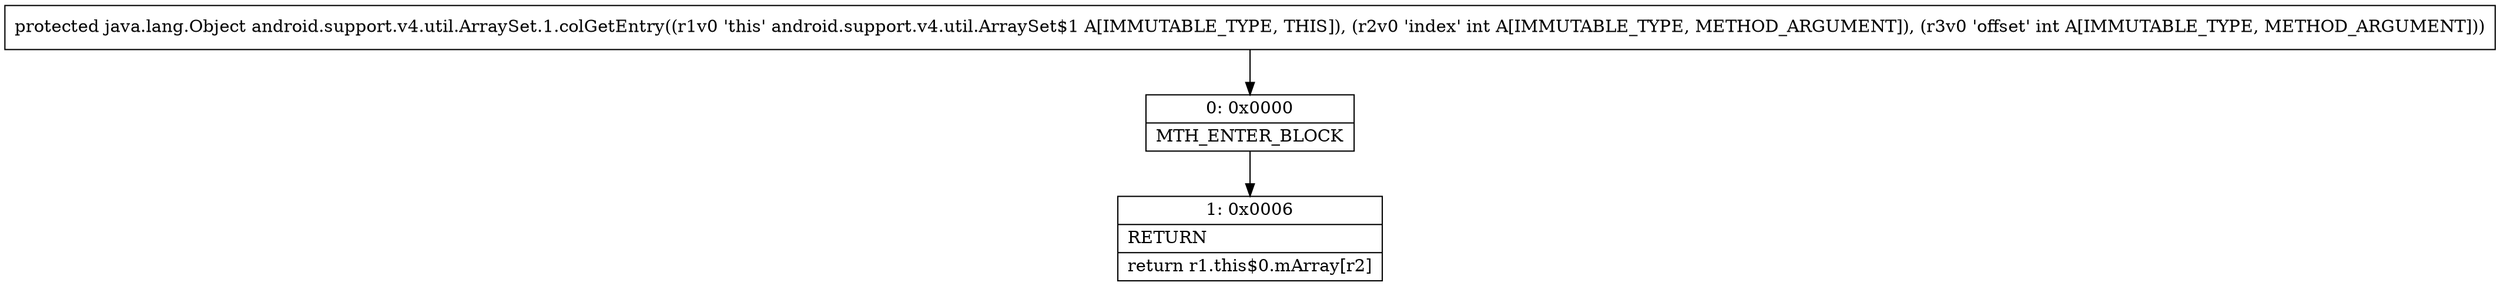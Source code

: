 digraph "CFG forandroid.support.v4.util.ArraySet.1.colGetEntry(II)Ljava\/lang\/Object;" {
Node_0 [shape=record,label="{0\:\ 0x0000|MTH_ENTER_BLOCK\l}"];
Node_1 [shape=record,label="{1\:\ 0x0006|RETURN\l|return r1.this$0.mArray[r2]\l}"];
MethodNode[shape=record,label="{protected java.lang.Object android.support.v4.util.ArraySet.1.colGetEntry((r1v0 'this' android.support.v4.util.ArraySet$1 A[IMMUTABLE_TYPE, THIS]), (r2v0 'index' int A[IMMUTABLE_TYPE, METHOD_ARGUMENT]), (r3v0 'offset' int A[IMMUTABLE_TYPE, METHOD_ARGUMENT])) }"];
MethodNode -> Node_0;
Node_0 -> Node_1;
}

